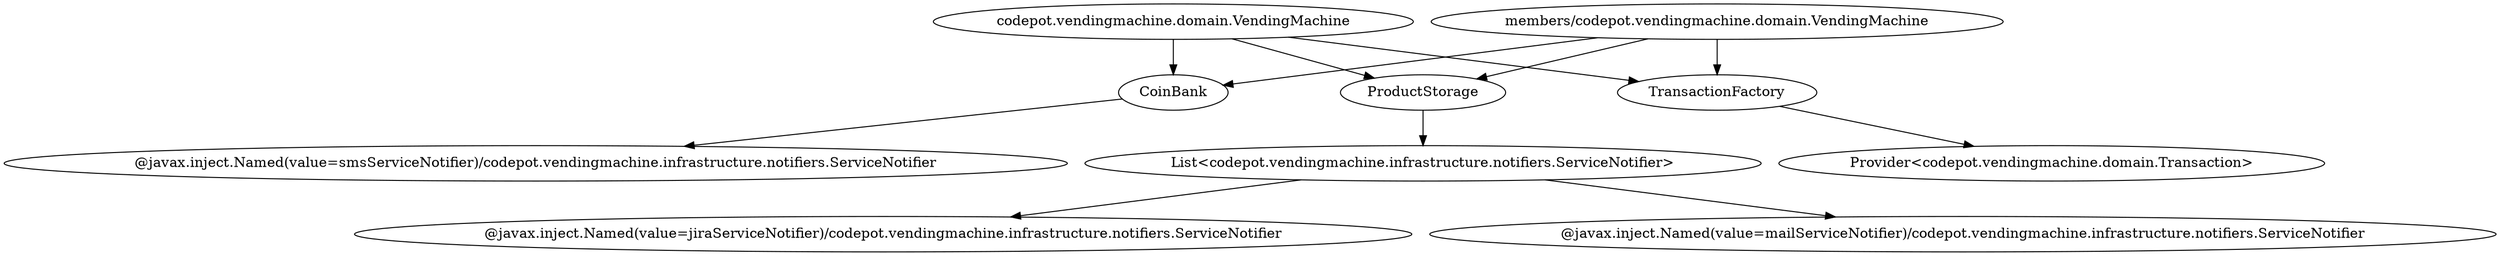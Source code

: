 digraph G1 {
  concentrate = true;
  n2 [label="@javax.inject.Named(value=smsServiceNotifier)/codepot.vendingmachine.infrastructure.notifiers.ServiceNotifier"];
  CoinBank -> n2;
  n3 [label="List<codepot.vendingmachine.infrastructure.notifiers.ServiceNotifier>"];
  n4 [label="@javax.inject.Named(value=jiraServiceNotifier)/codepot.vendingmachine.infrastructure.notifiers.ServiceNotifier"];
  n3 -> n4;
  n5 [label="@javax.inject.Named(value=mailServiceNotifier)/codepot.vendingmachine.infrastructure.notifiers.ServiceNotifier"];
  n3 -> n5;
  ProductStorage -> n3;
  n6 [label="Provider<codepot.vendingmachine.domain.Transaction>"];
  TransactionFactory -> n6;
  n7 [label="codepot.vendingmachine.domain.VendingMachine"];
  n7 -> CoinBank;
  n7 -> ProductStorage;
  n7 -> TransactionFactory;
  n8 [label="members/codepot.vendingmachine.domain.VendingMachine"];
  n8 -> CoinBank;
  n8 -> ProductStorage;
  n8 -> TransactionFactory;
}
